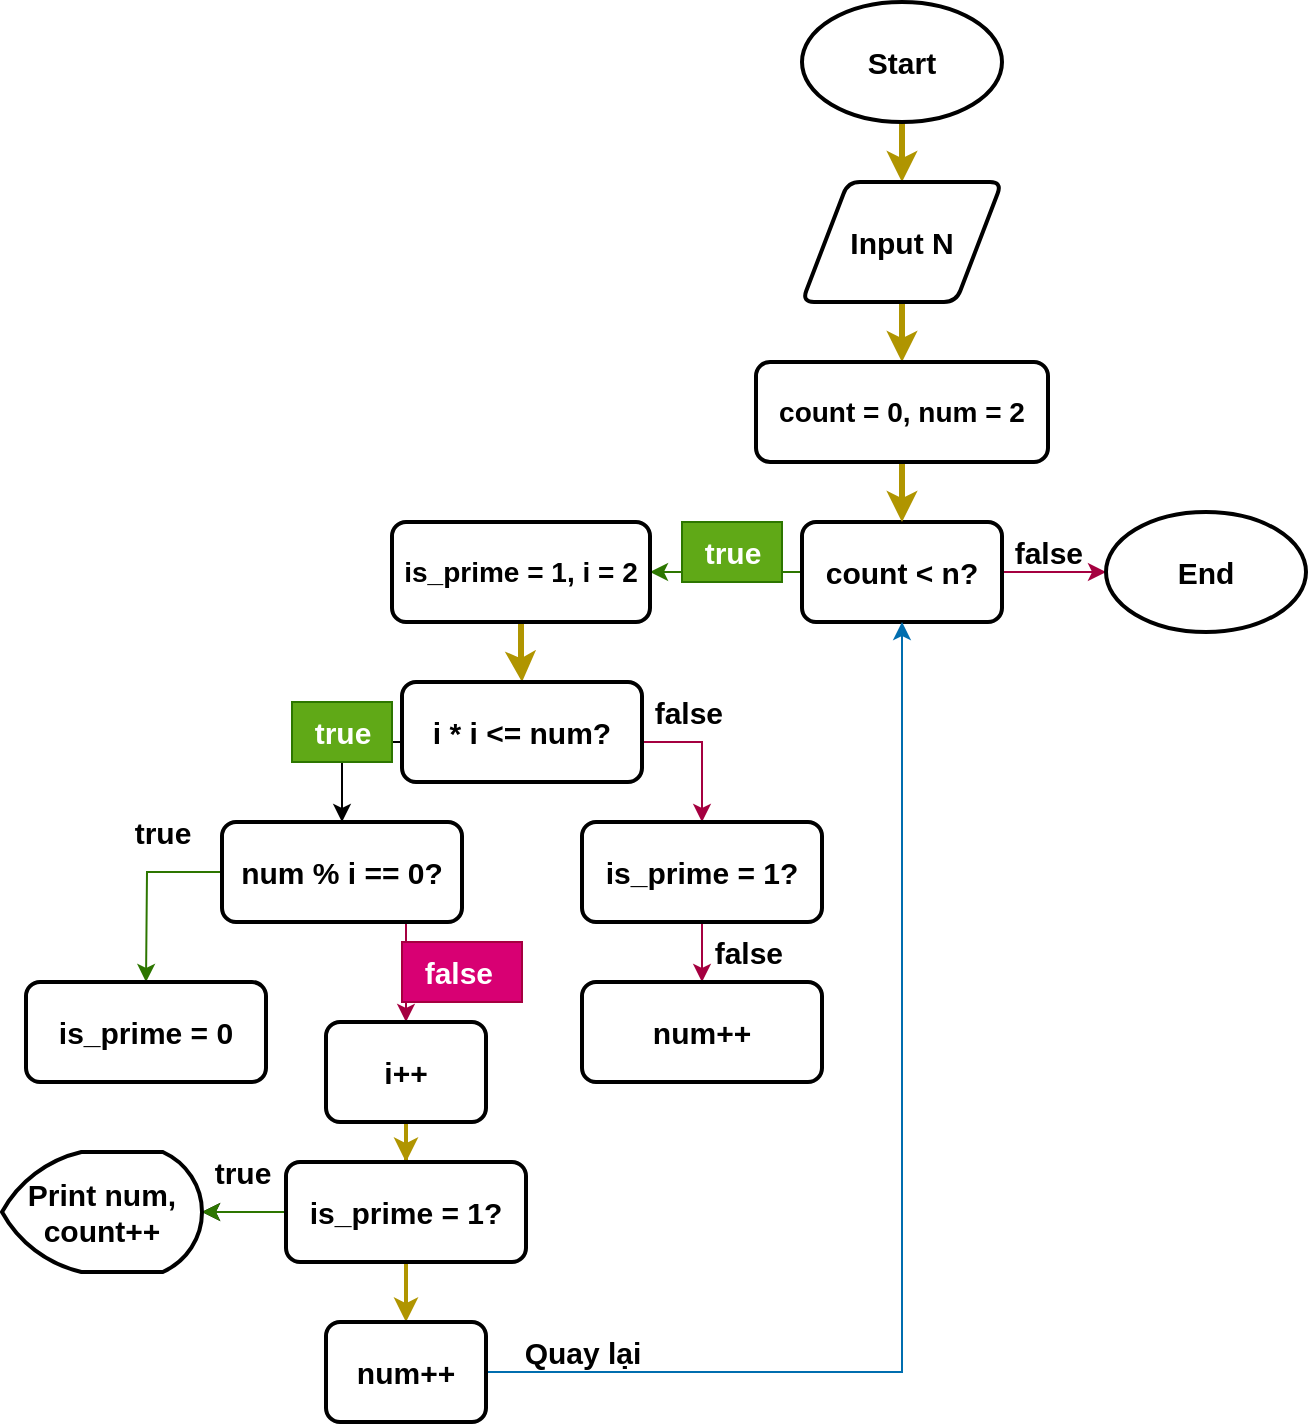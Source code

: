 <mxfile version="25.0.2">
  <diagram name="Page-1" id="BzNRZkumZFpk6_X9RT4J">
    <mxGraphModel dx="1235" dy="731" grid="1" gridSize="10" guides="1" tooltips="1" connect="1" arrows="1" fold="1" page="1" pageScale="1" pageWidth="850" pageHeight="1100" math="0" shadow="0">
      <root>
        <mxCell id="0" />
        <mxCell id="1" parent="0" />
        <mxCell id="H1Rujj-yjwwKEG2F-zOE-7" value="" style="edgeStyle=orthogonalEdgeStyle;rounded=0;orthogonalLoop=1;jettySize=auto;html=1;fontStyle=1;fillColor=#e3c800;strokeColor=#B09500;fontSize=15;strokeWidth=3;" edge="1" parent="1" source="H1Rujj-yjwwKEG2F-zOE-1" target="H1Rujj-yjwwKEG2F-zOE-2">
          <mxGeometry relative="1" as="geometry" />
        </mxCell>
        <mxCell id="H1Rujj-yjwwKEG2F-zOE-1" value="Start" style="strokeWidth=2;html=1;shape=mxgraph.flowchart.start_1;whiteSpace=wrap;fontStyle=1;fontSize=15;" vertex="1" parent="1">
          <mxGeometry x="499" y="100" width="100" height="60" as="geometry" />
        </mxCell>
        <mxCell id="H1Rujj-yjwwKEG2F-zOE-11" value="" style="edgeStyle=orthogonalEdgeStyle;rounded=0;orthogonalLoop=1;jettySize=auto;html=1;fontStyle=1;fillColor=#e3c800;strokeColor=#B09500;fontSize=15;strokeWidth=3;" edge="1" parent="1" source="H1Rujj-yjwwKEG2F-zOE-2" target="H1Rujj-yjwwKEG2F-zOE-4">
          <mxGeometry relative="1" as="geometry" />
        </mxCell>
        <mxCell id="H1Rujj-yjwwKEG2F-zOE-2" value="Input N" style="shape=parallelogram;html=1;strokeWidth=2;perimeter=parallelogramPerimeter;whiteSpace=wrap;rounded=1;arcSize=12;size=0.23;fontStyle=1;fontSize=15;" vertex="1" parent="1">
          <mxGeometry x="499" y="190" width="100" height="60" as="geometry" />
        </mxCell>
        <mxCell id="H1Rujj-yjwwKEG2F-zOE-19" style="edgeStyle=orthogonalEdgeStyle;rounded=0;orthogonalLoop=1;jettySize=auto;html=1;entryX=1;entryY=0.5;entryDx=0;entryDy=0;fillColor=#60a917;strokeColor=#2D7600;fontStyle=1;fontSize=15;" edge="1" parent="1" source="H1Rujj-yjwwKEG2F-zOE-3" target="H1Rujj-yjwwKEG2F-zOE-12">
          <mxGeometry relative="1" as="geometry" />
        </mxCell>
        <mxCell id="H1Rujj-yjwwKEG2F-zOE-71" value="" style="edgeStyle=orthogonalEdgeStyle;rounded=0;orthogonalLoop=1;jettySize=auto;html=1;fillColor=#d80073;strokeColor=#A50040;fontSize=15;" edge="1" parent="1" source="H1Rujj-yjwwKEG2F-zOE-3" target="H1Rujj-yjwwKEG2F-zOE-5">
          <mxGeometry relative="1" as="geometry" />
        </mxCell>
        <mxCell id="H1Rujj-yjwwKEG2F-zOE-3" value="count &amp;lt; n?" style="rounded=1;whiteSpace=wrap;html=1;absoluteArcSize=1;arcSize=14;strokeWidth=2;fontStyle=1;fontSize=15;" vertex="1" parent="1">
          <mxGeometry x="499" y="360" width="100" height="50" as="geometry" />
        </mxCell>
        <mxCell id="H1Rujj-yjwwKEG2F-zOE-17" value="" style="edgeStyle=orthogonalEdgeStyle;rounded=0;orthogonalLoop=1;jettySize=auto;html=1;fontStyle=1;fillColor=#e3c800;strokeColor=#B09500;fontSize=15;strokeWidth=3;" edge="1" parent="1" source="H1Rujj-yjwwKEG2F-zOE-4" target="H1Rujj-yjwwKEG2F-zOE-3">
          <mxGeometry relative="1" as="geometry" />
        </mxCell>
        <mxCell id="H1Rujj-yjwwKEG2F-zOE-4" value="count = 0, num = 2" style="rounded=1;whiteSpace=wrap;html=1;absoluteArcSize=1;arcSize=14;strokeWidth=2;fontStyle=1;fontSize=14;" vertex="1" parent="1">
          <mxGeometry x="476" y="280" width="146" height="50" as="geometry" />
        </mxCell>
        <mxCell id="H1Rujj-yjwwKEG2F-zOE-5" value="End" style="strokeWidth=2;html=1;shape=mxgraph.flowchart.start_1;whiteSpace=wrap;fontStyle=1;fontSize=15;" vertex="1" parent="1">
          <mxGeometry x="651" y="355" width="100" height="60" as="geometry" />
        </mxCell>
        <mxCell id="H1Rujj-yjwwKEG2F-zOE-23" value="" style="edgeStyle=orthogonalEdgeStyle;rounded=0;orthogonalLoop=1;jettySize=auto;html=1;fontStyle=1;fillColor=#e3c800;strokeColor=#B09500;fontSize=21;strokeWidth=3;" edge="1" parent="1" source="H1Rujj-yjwwKEG2F-zOE-12" target="H1Rujj-yjwwKEG2F-zOE-22">
          <mxGeometry relative="1" as="geometry" />
        </mxCell>
        <mxCell id="H1Rujj-yjwwKEG2F-zOE-12" value="is_prime = 1, i = 2" style="rounded=1;whiteSpace=wrap;html=1;absoluteArcSize=1;arcSize=14;strokeWidth=2;fontStyle=1;fontSize=14;" vertex="1" parent="1">
          <mxGeometry x="294" y="360" width="129" height="50" as="geometry" />
        </mxCell>
        <mxCell id="H1Rujj-yjwwKEG2F-zOE-20" value="true" style="text;html=1;align=center;verticalAlign=middle;resizable=0;points=[];autosize=1;strokeColor=#2D7600;fillColor=#60a917;fontStyle=1;fontColor=#ffffff;fontSize=15;" vertex="1" parent="1">
          <mxGeometry x="439" y="360" width="50" height="30" as="geometry" />
        </mxCell>
        <mxCell id="H1Rujj-yjwwKEG2F-zOE-26" style="edgeStyle=orthogonalEdgeStyle;rounded=0;orthogonalLoop=1;jettySize=auto;html=1;entryX=0.5;entryY=0;entryDx=0;entryDy=0;fontStyle=1;fontSize=15;" edge="1" parent="1" source="H1Rujj-yjwwKEG2F-zOE-22" target="H1Rujj-yjwwKEG2F-zOE-25">
          <mxGeometry relative="1" as="geometry">
            <Array as="points">
              <mxPoint x="269" y="470" />
            </Array>
          </mxGeometry>
        </mxCell>
        <mxCell id="H1Rujj-yjwwKEG2F-zOE-27" style="edgeStyle=orthogonalEdgeStyle;rounded=0;orthogonalLoop=1;jettySize=auto;html=1;entryX=0.5;entryY=0;entryDx=0;entryDy=0;fontStyle=1;fillColor=#d80073;strokeColor=#A50040;fontSize=15;" edge="1" parent="1" source="H1Rujj-yjwwKEG2F-zOE-22" target="H1Rujj-yjwwKEG2F-zOE-24">
          <mxGeometry relative="1" as="geometry">
            <Array as="points">
              <mxPoint x="449" y="470" />
            </Array>
          </mxGeometry>
        </mxCell>
        <mxCell id="H1Rujj-yjwwKEG2F-zOE-22" value="i * i &amp;lt;= num?" style="rounded=1;whiteSpace=wrap;html=1;absoluteArcSize=1;arcSize=14;strokeWidth=2;fontStyle=1;fontSize=15;" vertex="1" parent="1">
          <mxGeometry x="299" y="440" width="120" height="50" as="geometry" />
        </mxCell>
        <mxCell id="H1Rujj-yjwwKEG2F-zOE-33" value="" style="edgeStyle=orthogonalEdgeStyle;rounded=0;orthogonalLoop=1;jettySize=auto;html=1;fontStyle=1;fillColor=#d80073;strokeColor=#A50040;fontSize=15;" edge="1" parent="1" source="H1Rujj-yjwwKEG2F-zOE-24" target="H1Rujj-yjwwKEG2F-zOE-30">
          <mxGeometry relative="1" as="geometry" />
        </mxCell>
        <mxCell id="H1Rujj-yjwwKEG2F-zOE-24" value="is_prime = 1?" style="rounded=1;whiteSpace=wrap;html=1;absoluteArcSize=1;arcSize=14;strokeWidth=2;fontStyle=1;fontSize=15;" vertex="1" parent="1">
          <mxGeometry x="389" y="510" width="120" height="50" as="geometry" />
        </mxCell>
        <mxCell id="H1Rujj-yjwwKEG2F-zOE-65" style="edgeStyle=orthogonalEdgeStyle;rounded=0;orthogonalLoop=1;jettySize=auto;html=1;fillColor=#60a917;strokeColor=#2D7600;fontSize=15;" edge="1" parent="1" source="H1Rujj-yjwwKEG2F-zOE-25">
          <mxGeometry relative="1" as="geometry">
            <mxPoint x="171" y="590" as="targetPoint" />
          </mxGeometry>
        </mxCell>
        <mxCell id="H1Rujj-yjwwKEG2F-zOE-66" style="edgeStyle=orthogonalEdgeStyle;rounded=0;orthogonalLoop=1;jettySize=auto;html=1;entryX=0.5;entryY=0;entryDx=0;entryDy=0;fillColor=#d80073;strokeColor=#A50040;fontSize=15;" edge="1" parent="1" source="H1Rujj-yjwwKEG2F-zOE-25" target="H1Rujj-yjwwKEG2F-zOE-42">
          <mxGeometry relative="1" as="geometry">
            <Array as="points">
              <mxPoint x="301" y="570" />
              <mxPoint x="301" y="570" />
            </Array>
          </mxGeometry>
        </mxCell>
        <mxCell id="H1Rujj-yjwwKEG2F-zOE-25" value="num % i == 0?" style="rounded=1;whiteSpace=wrap;html=1;absoluteArcSize=1;arcSize=14;strokeWidth=2;fontStyle=1;fontSize=15;" vertex="1" parent="1">
          <mxGeometry x="209" y="510" width="120" height="50" as="geometry" />
        </mxCell>
        <mxCell id="H1Rujj-yjwwKEG2F-zOE-28" value="true" style="text;html=1;align=center;verticalAlign=middle;resizable=0;points=[];autosize=1;strokeColor=#2D7600;fillColor=#60a917;fontStyle=1;fontColor=#ffffff;fontSize=15;" vertex="1" parent="1">
          <mxGeometry x="244" y="450" width="50" height="30" as="geometry" />
        </mxCell>
        <mxCell id="H1Rujj-yjwwKEG2F-zOE-30" value="num++" style="rounded=1;whiteSpace=wrap;html=1;absoluteArcSize=1;arcSize=14;strokeWidth=2;fontStyle=1;fontSize=15;" vertex="1" parent="1">
          <mxGeometry x="389" y="590" width="120" height="50" as="geometry" />
        </mxCell>
        <mxCell id="H1Rujj-yjwwKEG2F-zOE-31" value="false&amp;nbsp;" style="text;html=1;align=center;verticalAlign=middle;resizable=0;points=[];autosize=1;strokeColor=none;fillColor=none;fontStyle=1;fontSize=15;" vertex="1" parent="1">
          <mxGeometry x="444" y="560" width="60" height="30" as="geometry" />
        </mxCell>
        <mxCell id="H1Rujj-yjwwKEG2F-zOE-32" value="false&amp;nbsp;" style="text;html=1;align=center;verticalAlign=middle;resizable=0;points=[];autosize=1;strokeColor=none;fillColor=none;fontStyle=1;fontSize=15;" vertex="1" parent="1">
          <mxGeometry x="414" y="440" width="60" height="30" as="geometry" />
        </mxCell>
        <mxCell id="H1Rujj-yjwwKEG2F-zOE-36" value="is_prime = 0" style="rounded=1;whiteSpace=wrap;html=1;absoluteArcSize=1;arcSize=14;strokeWidth=2;fontStyle=1;fontSize=15;" vertex="1" parent="1">
          <mxGeometry x="111" y="590" width="120" height="50" as="geometry" />
        </mxCell>
        <mxCell id="H1Rujj-yjwwKEG2F-zOE-38" value="true" style="text;html=1;align=center;verticalAlign=middle;resizable=0;points=[];autosize=1;strokeColor=none;fillColor=none;fontStyle=1;fontSize=15;" vertex="1" parent="1">
          <mxGeometry x="154" y="500" width="50" height="30" as="geometry" />
        </mxCell>
        <mxCell id="H1Rujj-yjwwKEG2F-zOE-46" value="" style="edgeStyle=orthogonalEdgeStyle;rounded=0;orthogonalLoop=1;jettySize=auto;html=1;fontStyle=1;fillColor=#e3c800;strokeColor=#B09500;fontSize=15;strokeWidth=2;" edge="1" parent="1" source="H1Rujj-yjwwKEG2F-zOE-42" target="H1Rujj-yjwwKEG2F-zOE-45">
          <mxGeometry relative="1" as="geometry" />
        </mxCell>
        <mxCell id="H1Rujj-yjwwKEG2F-zOE-42" value="i++" style="rounded=1;whiteSpace=wrap;html=1;absoluteArcSize=1;arcSize=14;strokeWidth=2;fontStyle=1;fontSize=15;" vertex="1" parent="1">
          <mxGeometry x="261" y="610" width="80" height="50" as="geometry" />
        </mxCell>
        <mxCell id="H1Rujj-yjwwKEG2F-zOE-44" value="false&amp;nbsp;" style="text;html=1;align=center;verticalAlign=middle;resizable=0;points=[];autosize=1;strokeColor=#A50040;fillColor=#d80073;fontStyle=1;fontColor=#ffffff;fontSize=15;" vertex="1" parent="1">
          <mxGeometry x="299" y="570" width="60" height="30" as="geometry" />
        </mxCell>
        <mxCell id="H1Rujj-yjwwKEG2F-zOE-51" style="edgeStyle=orthogonalEdgeStyle;rounded=0;orthogonalLoop=1;jettySize=auto;html=1;entryX=0.5;entryY=0;entryDx=0;entryDy=0;fontStyle=1;fillColor=#e3c800;strokeColor=#B09500;fontSize=15;strokeWidth=2;" edge="1" parent="1" source="H1Rujj-yjwwKEG2F-zOE-45" target="H1Rujj-yjwwKEG2F-zOE-50">
          <mxGeometry relative="1" as="geometry" />
        </mxCell>
        <mxCell id="H1Rujj-yjwwKEG2F-zOE-67" value="" style="edgeStyle=orthogonalEdgeStyle;rounded=0;orthogonalLoop=1;jettySize=auto;html=1;fontSize=15;" edge="1" parent="1" source="H1Rujj-yjwwKEG2F-zOE-45" target="H1Rujj-yjwwKEG2F-zOE-61">
          <mxGeometry relative="1" as="geometry" />
        </mxCell>
        <mxCell id="H1Rujj-yjwwKEG2F-zOE-73" value="" style="edgeStyle=orthogonalEdgeStyle;rounded=0;orthogonalLoop=1;jettySize=auto;html=1;fillColor=#60a917;strokeColor=#2D7600;fontSize=15;" edge="1" parent="1" source="H1Rujj-yjwwKEG2F-zOE-45" target="H1Rujj-yjwwKEG2F-zOE-61">
          <mxGeometry relative="1" as="geometry" />
        </mxCell>
        <mxCell id="H1Rujj-yjwwKEG2F-zOE-45" value="is_prime = 1?" style="rounded=1;whiteSpace=wrap;html=1;absoluteArcSize=1;arcSize=14;strokeWidth=2;fontStyle=1;fontSize=15;" vertex="1" parent="1">
          <mxGeometry x="241" y="680" width="120" height="50" as="geometry" />
        </mxCell>
        <mxCell id="H1Rujj-yjwwKEG2F-zOE-49" value="true" style="text;html=1;align=center;verticalAlign=middle;resizable=0;points=[];autosize=1;strokeColor=none;fillColor=none;fontStyle=1;fontSize=15;" vertex="1" parent="1">
          <mxGeometry x="194" y="670" width="50" height="30" as="geometry" />
        </mxCell>
        <mxCell id="H1Rujj-yjwwKEG2F-zOE-72" style="edgeStyle=orthogonalEdgeStyle;rounded=0;orthogonalLoop=1;jettySize=auto;html=1;entryX=0.5;entryY=1;entryDx=0;entryDy=0;fillColor=#1ba1e2;strokeColor=#006EAF;fontSize=15;" edge="1" parent="1" source="H1Rujj-yjwwKEG2F-zOE-50" target="H1Rujj-yjwwKEG2F-zOE-3">
          <mxGeometry relative="1" as="geometry" />
        </mxCell>
        <mxCell id="H1Rujj-yjwwKEG2F-zOE-50" value="num++" style="rounded=1;whiteSpace=wrap;html=1;absoluteArcSize=1;arcSize=14;strokeWidth=2;fontStyle=1;fontSize=15;" vertex="1" parent="1">
          <mxGeometry x="261" y="760" width="80" height="50" as="geometry" />
        </mxCell>
        <mxCell id="H1Rujj-yjwwKEG2F-zOE-55" value="Quay lạ&lt;span class=&quot;hljs-selector-tag&quot;&gt;i&lt;/span&gt;" style="text;html=1;align=center;verticalAlign=middle;resizable=0;points=[];autosize=1;strokeColor=none;fillColor=none;fontStyle=1;fontSize=15;" vertex="1" parent="1">
          <mxGeometry x="349" y="760" width="80" height="30" as="geometry" />
        </mxCell>
        <mxCell id="H1Rujj-yjwwKEG2F-zOE-21" value="false&amp;nbsp;" style="text;html=1;align=center;verticalAlign=middle;resizable=0;points=[];autosize=1;strokeColor=none;fillColor=none;fontStyle=1;fontSize=15;" vertex="1" parent="1">
          <mxGeometry x="594" y="360" width="60" height="30" as="geometry" />
        </mxCell>
        <mxCell id="H1Rujj-yjwwKEG2F-zOE-61" value="&lt;span style=&quot;font-weight: 700;&quot;&gt;Print num, count++&lt;/span&gt;" style="strokeWidth=2;html=1;shape=mxgraph.flowchart.display;whiteSpace=wrap;fontSize=15;" vertex="1" parent="1">
          <mxGeometry x="99" y="675" width="100" height="60" as="geometry" />
        </mxCell>
      </root>
    </mxGraphModel>
  </diagram>
</mxfile>
